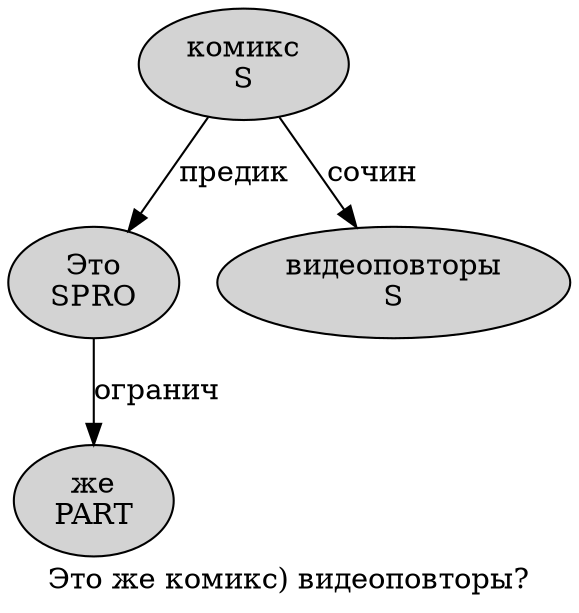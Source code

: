 digraph SENTENCE_3268 {
	graph [label="Это же комикс) видеоповторы?"]
	node [style=filled]
		0 [label="Это
SPRO" color="" fillcolor=lightgray penwidth=1 shape=ellipse]
		1 [label="же
PART" color="" fillcolor=lightgray penwidth=1 shape=ellipse]
		2 [label="комикс
S" color="" fillcolor=lightgray penwidth=1 shape=ellipse]
		4 [label="видеоповторы
S" color="" fillcolor=lightgray penwidth=1 shape=ellipse]
			2 -> 0 [label="предик"]
			2 -> 4 [label="сочин"]
			0 -> 1 [label="огранич"]
}
